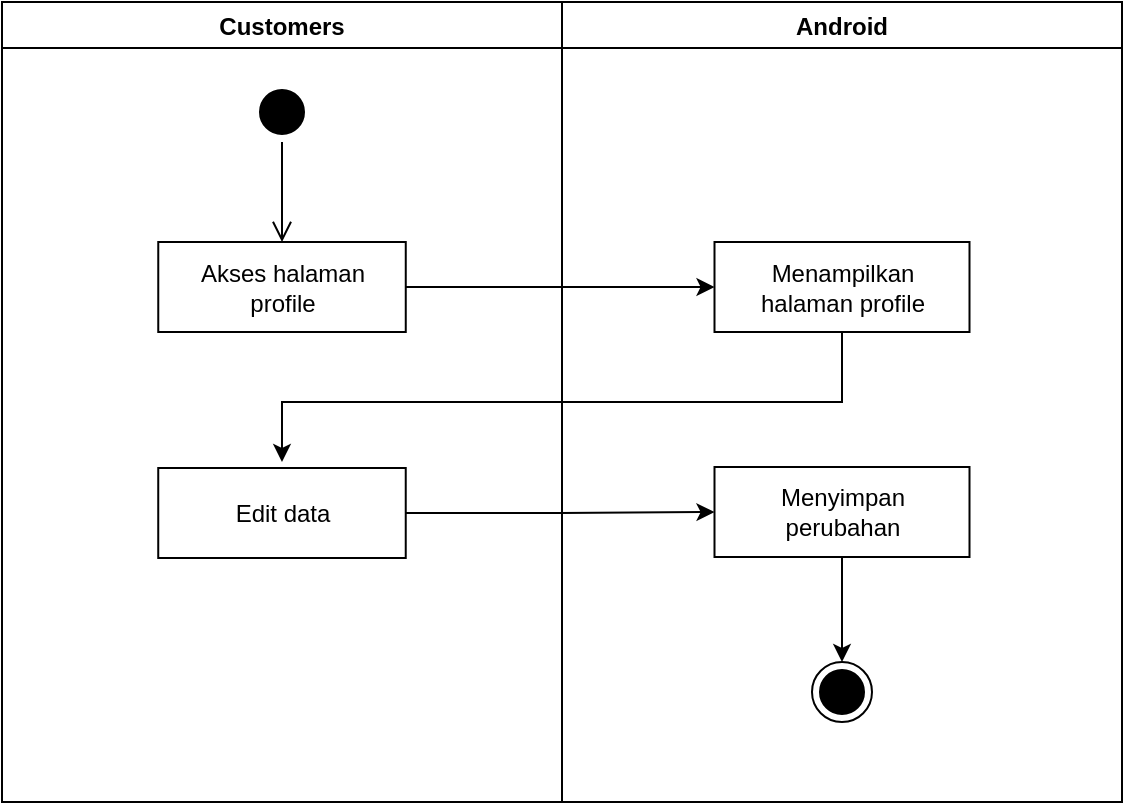 <mxfile version="20.2.7" type="device"><diagram id="F0-a_xjtOonBDKsw5rer" name="Page-1"><mxGraphModel dx="868" dy="393" grid="1" gridSize="10" guides="1" tooltips="1" connect="1" arrows="1" fold="1" page="1" pageScale="1" pageWidth="850" pageHeight="1100" math="0" shadow="0"><root><mxCell id="0"/><mxCell id="1" parent="0"/><mxCell id="rAgFhg5SinxztKHj1wxS-1" value="Android" style="swimlane;fillColor=none;" parent="1" vertex="1"><mxGeometry x="440" y="120" width="280" height="400" as="geometry"/></mxCell><mxCell id="rAgFhg5SinxztKHj1wxS-2" value="Menampilkan&lt;br&gt;halaman profile" style="html=1;strokeColor=#000000;fillColor=default;" parent="rAgFhg5SinxztKHj1wxS-1" vertex="1"><mxGeometry x="76.25" y="120" width="127.5" height="45" as="geometry"/></mxCell><mxCell id="rAgFhg5SinxztKHj1wxS-3" value="" style="ellipse;html=1;shape=endState;fillColor=#000000;strokeColor=#000000;" parent="rAgFhg5SinxztKHj1wxS-1" vertex="1"><mxGeometry x="125" y="330" width="30" height="30" as="geometry"/></mxCell><mxCell id="rAgFhg5SinxztKHj1wxS-26" style="edgeStyle=orthogonalEdgeStyle;rounded=0;orthogonalLoop=1;jettySize=auto;html=1;exitX=0.5;exitY=1;exitDx=0;exitDy=0;" parent="rAgFhg5SinxztKHj1wxS-1" source="rAgFhg5SinxztKHj1wxS-4" target="rAgFhg5SinxztKHj1wxS-3" edge="1"><mxGeometry relative="1" as="geometry"/></mxCell><mxCell id="rAgFhg5SinxztKHj1wxS-4" value="Menyimpan&lt;br&gt;perubahan" style="html=1;strokeColor=#000000;fillColor=default;" parent="rAgFhg5SinxztKHj1wxS-1" vertex="1"><mxGeometry x="76.25" y="232.5" width="127.5" height="45" as="geometry"/></mxCell><mxCell id="rAgFhg5SinxztKHj1wxS-9" value="Customers" style="swimlane;fillColor=none;startSize=23;" parent="1" vertex="1"><mxGeometry x="160" y="120" width="280" height="400" as="geometry"/></mxCell><mxCell id="rAgFhg5SinxztKHj1wxS-10" value="" style="ellipse;html=1;shape=startState;fillColor=#000000;strokeColor=#000000;" parent="rAgFhg5SinxztKHj1wxS-9" vertex="1"><mxGeometry x="125" y="40" width="30" height="30" as="geometry"/></mxCell><mxCell id="rAgFhg5SinxztKHj1wxS-11" value="" style="edgeStyle=orthogonalEdgeStyle;html=1;verticalAlign=bottom;endArrow=open;endSize=8;strokeColor=#000000;rounded=0;" parent="rAgFhg5SinxztKHj1wxS-9" source="rAgFhg5SinxztKHj1wxS-10" edge="1"><mxGeometry relative="1" as="geometry"><mxPoint x="140" y="120" as="targetPoint"/></mxGeometry></mxCell><mxCell id="rAgFhg5SinxztKHj1wxS-12" value="Akses halaman&lt;br&gt;profile" style="html=1;strokeColor=#000000;fillColor=default;" parent="rAgFhg5SinxztKHj1wxS-9" vertex="1"><mxGeometry x="78.13" y="120" width="123.75" height="45" as="geometry"/></mxCell><mxCell id="rAgFhg5SinxztKHj1wxS-15" value="Edit data" style="html=1;strokeColor=#000000;fillColor=default;" parent="rAgFhg5SinxztKHj1wxS-9" vertex="1"><mxGeometry x="78.12" y="233" width="123.75" height="45" as="geometry"/></mxCell><mxCell id="rAgFhg5SinxztKHj1wxS-17" style="edgeStyle=orthogonalEdgeStyle;rounded=0;orthogonalLoop=1;jettySize=auto;html=1;exitX=1;exitY=0.5;exitDx=0;exitDy=0;strokeColor=#000000;entryX=0;entryY=0.5;entryDx=0;entryDy=0;" parent="1" source="rAgFhg5SinxztKHj1wxS-12" target="rAgFhg5SinxztKHj1wxS-2" edge="1"><mxGeometry relative="1" as="geometry"><mxPoint x="552.5" y="215" as="targetPoint"/><Array as="points"><mxPoint x="480" y="263"/><mxPoint x="480" y="263"/></Array></mxGeometry></mxCell><mxCell id="rAgFhg5SinxztKHj1wxS-18" style="edgeStyle=orthogonalEdgeStyle;rounded=0;orthogonalLoop=1;jettySize=auto;html=1;exitX=0.5;exitY=1;exitDx=0;exitDy=0;strokeColor=#000000;entryX=0.5;entryY=0;entryDx=0;entryDy=0;" parent="1" source="rAgFhg5SinxztKHj1wxS-2" edge="1"><mxGeometry relative="1" as="geometry"><Array as="points"><mxPoint x="580" y="320"/><mxPoint x="300" y="320"/></Array><mxPoint x="299.995" y="350" as="targetPoint"/></mxGeometry></mxCell><mxCell id="rAgFhg5SinxztKHj1wxS-23" style="edgeStyle=orthogonalEdgeStyle;rounded=0;orthogonalLoop=1;jettySize=auto;html=1;exitX=1;exitY=0.5;exitDx=0;exitDy=0;entryX=0;entryY=0.5;entryDx=0;entryDy=0;" parent="1" source="rAgFhg5SinxztKHj1wxS-15" target="rAgFhg5SinxztKHj1wxS-4" edge="1"><mxGeometry relative="1" as="geometry"/></mxCell></root></mxGraphModel></diagram></mxfile>